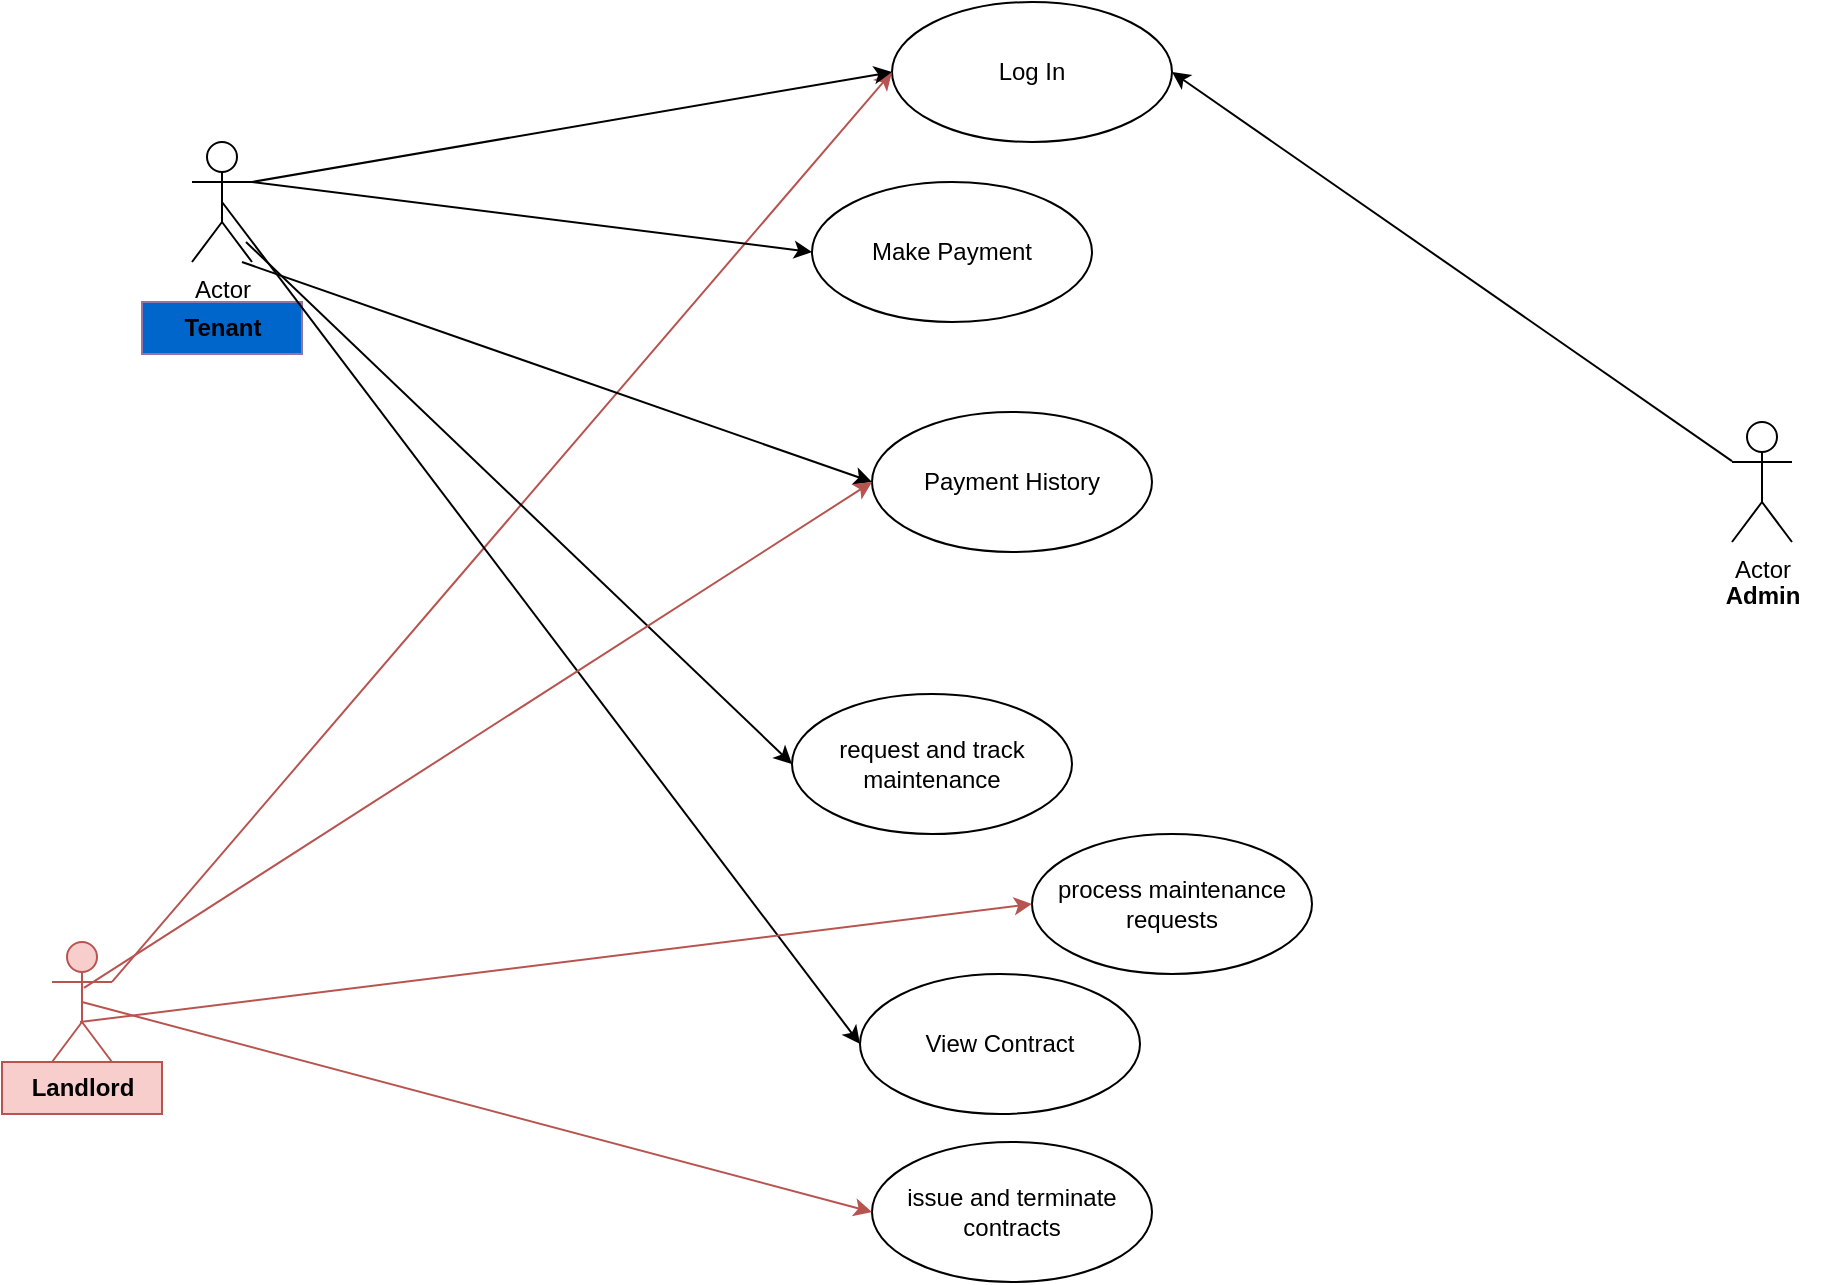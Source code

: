 <mxfile version="22.1.3" type="device">
  <diagram name="Page-1" id="j-ITzhk5yj7DQqKf2uYV">
    <mxGraphModel dx="2213" dy="785" grid="1" gridSize="10" guides="1" tooltips="1" connect="1" arrows="1" fold="1" page="1" pageScale="1" pageWidth="827" pageHeight="1169" math="0" shadow="0">
      <root>
        <mxCell id="0" />
        <mxCell id="1" parent="0" />
        <mxCell id="rZBTtGGST0gbjymnWesP-11" value="Log In" style="ellipse;whiteSpace=wrap;html=1;" vertex="1" parent="1">
          <mxGeometry x="290" y="200" width="140" height="70" as="geometry" />
        </mxCell>
        <mxCell id="rZBTtGGST0gbjymnWesP-13" value="Actor" style="shape=umlActor;verticalLabelPosition=bottom;verticalAlign=top;html=1;fillColor=#f8cecc;strokeColor=#b85450;" vertex="1" parent="1">
          <mxGeometry x="-130" y="670" width="30" height="60" as="geometry" />
        </mxCell>
        <mxCell id="rZBTtGGST0gbjymnWesP-14" value="Landlord" style="text;align=center;fontStyle=1;verticalAlign=middle;spacingLeft=3;spacingRight=3;strokeColor=#b85450;rotatable=0;points=[[0,0.5],[1,0.5]];portConstraint=eastwest;html=1;fillColor=#f8cecc;" vertex="1" parent="1">
          <mxGeometry x="-155" y="730" width="80" height="26" as="geometry" />
        </mxCell>
        <mxCell id="rZBTtGGST0gbjymnWesP-15" value="Tenant" style="text;align=center;fontStyle=1;verticalAlign=middle;spacingLeft=3;spacingRight=3;strokeColor=#9673a6;rotatable=0;points=[[0,0.5],[1,0.5]];portConstraint=eastwest;html=1;fillColor=#0066CC;" vertex="1" parent="1">
          <mxGeometry x="-85" y="350" width="80" height="26" as="geometry" />
        </mxCell>
        <mxCell id="rZBTtGGST0gbjymnWesP-16" value="Actor" style="shape=umlActor;verticalLabelPosition=bottom;verticalAlign=top;html=1;" vertex="1" parent="1">
          <mxGeometry x="-60" y="270" width="30" height="60" as="geometry" />
        </mxCell>
        <mxCell id="rZBTtGGST0gbjymnWesP-19" value="" style="endArrow=classic;html=1;rounded=0;exitX=1;exitY=0.333;exitDx=0;exitDy=0;exitPerimeter=0;entryX=0;entryY=0.5;entryDx=0;entryDy=0;fillColor=#f8cecc;strokeColor=#b85450;" edge="1" parent="1" source="rZBTtGGST0gbjymnWesP-13" target="rZBTtGGST0gbjymnWesP-11">
          <mxGeometry width="50" height="50" relative="1" as="geometry">
            <mxPoint x="410" y="430" as="sourcePoint" />
            <mxPoint x="460" y="380" as="targetPoint" />
          </mxGeometry>
        </mxCell>
        <mxCell id="rZBTtGGST0gbjymnWesP-20" value="Make Payment" style="ellipse;whiteSpace=wrap;html=1;" vertex="1" parent="1">
          <mxGeometry x="250" y="290" width="140" height="70" as="geometry" />
        </mxCell>
        <mxCell id="rZBTtGGST0gbjymnWesP-22" value="" style="endArrow=classic;html=1;rounded=0;exitX=1;exitY=0.333;exitDx=0;exitDy=0;exitPerimeter=0;entryX=0;entryY=0.5;entryDx=0;entryDy=0;" edge="1" parent="1" source="rZBTtGGST0gbjymnWesP-16" target="rZBTtGGST0gbjymnWesP-20">
          <mxGeometry width="50" height="50" relative="1" as="geometry">
            <mxPoint x="130" y="460" as="sourcePoint" />
            <mxPoint x="300" y="245" as="targetPoint" />
          </mxGeometry>
        </mxCell>
        <mxCell id="rZBTtGGST0gbjymnWesP-23" value="" style="endArrow=classic;html=1;rounded=0;exitX=1;exitY=0.333;exitDx=0;exitDy=0;exitPerimeter=0;entryX=0;entryY=0.5;entryDx=0;entryDy=0;" edge="1" parent="1" source="rZBTtGGST0gbjymnWesP-16" target="rZBTtGGST0gbjymnWesP-11">
          <mxGeometry width="50" height="50" relative="1" as="geometry">
            <mxPoint x="130" y="460" as="sourcePoint" />
            <mxPoint x="300" y="245" as="targetPoint" />
          </mxGeometry>
        </mxCell>
        <mxCell id="rZBTtGGST0gbjymnWesP-24" value="Actor" style="shape=umlActor;verticalLabelPosition=bottom;verticalAlign=top;html=1;outlineConnect=0;" vertex="1" parent="1">
          <mxGeometry x="710" y="410" width="30" height="60" as="geometry" />
        </mxCell>
        <mxCell id="rZBTtGGST0gbjymnWesP-25" value="Admin" style="text;align=center;fontStyle=1;verticalAlign=middle;spacingLeft=3;spacingRight=3;strokeColor=none;rotatable=0;points=[[0,0.5],[1,0.5]];portConstraint=eastwest;html=1;" vertex="1" parent="1">
          <mxGeometry x="685" y="484" width="80" height="26" as="geometry" />
        </mxCell>
        <mxCell id="rZBTtGGST0gbjymnWesP-28" value="request and track maintenance" style="ellipse;whiteSpace=wrap;html=1;" vertex="1" parent="1">
          <mxGeometry x="240" y="546" width="140" height="70" as="geometry" />
        </mxCell>
        <mxCell id="rZBTtGGST0gbjymnWesP-29" value="issue and terminate contracts" style="ellipse;whiteSpace=wrap;html=1;" vertex="1" parent="1">
          <mxGeometry x="280" y="770" width="140" height="70" as="geometry" />
        </mxCell>
        <mxCell id="rZBTtGGST0gbjymnWesP-30" value="Payment History" style="ellipse;whiteSpace=wrap;html=1;" vertex="1" parent="1">
          <mxGeometry x="280" y="405" width="140" height="70" as="geometry" />
        </mxCell>
        <mxCell id="rZBTtGGST0gbjymnWesP-31" value="" style="endArrow=classic;html=1;rounded=0;exitX=0.833;exitY=1;exitDx=0;exitDy=0;exitPerimeter=0;entryX=0;entryY=0.5;entryDx=0;entryDy=0;" edge="1" parent="1" source="rZBTtGGST0gbjymnWesP-16" target="rZBTtGGST0gbjymnWesP-30">
          <mxGeometry width="50" height="50" relative="1" as="geometry">
            <mxPoint x="120" y="320" as="sourcePoint" />
            <mxPoint x="295" y="365" as="targetPoint" />
          </mxGeometry>
        </mxCell>
        <mxCell id="rZBTtGGST0gbjymnWesP-33" value="" style="endArrow=classic;html=1;rounded=0;exitX=0.9;exitY=0.833;exitDx=0;exitDy=0;exitPerimeter=0;entryX=0;entryY=0.5;entryDx=0;entryDy=0;" edge="1" parent="1" source="rZBTtGGST0gbjymnWesP-16" target="rZBTtGGST0gbjymnWesP-28">
          <mxGeometry width="50" height="50" relative="1" as="geometry">
            <mxPoint x="120" y="330" as="sourcePoint" />
            <mxPoint x="300" y="425" as="targetPoint" />
          </mxGeometry>
        </mxCell>
        <mxCell id="rZBTtGGST0gbjymnWesP-34" value="" style="endArrow=classic;html=1;rounded=0;entryX=0;entryY=0.5;entryDx=0;entryDy=0;exitX=0.5;exitY=0.5;exitDx=0;exitDy=0;exitPerimeter=0;fillColor=#f8cecc;strokeColor=#b85450;" edge="1" parent="1" source="rZBTtGGST0gbjymnWesP-13" target="rZBTtGGST0gbjymnWesP-29">
          <mxGeometry width="50" height="50" relative="1" as="geometry">
            <mxPoint x="170" y="560" as="sourcePoint" />
            <mxPoint x="348" y="755" as="targetPoint" />
          </mxGeometry>
        </mxCell>
        <mxCell id="rZBTtGGST0gbjymnWesP-35" value="View Contract" style="ellipse;whiteSpace=wrap;html=1;" vertex="1" parent="1">
          <mxGeometry x="274" y="686" width="140" height="70" as="geometry" />
        </mxCell>
        <mxCell id="rZBTtGGST0gbjymnWesP-37" value="" style="endArrow=classic;html=1;rounded=0;entryX=0;entryY=0.5;entryDx=0;entryDy=0;exitX=0.5;exitY=0.5;exitDx=0;exitDy=0;exitPerimeter=0;" edge="1" parent="1" source="rZBTtGGST0gbjymnWesP-16" target="rZBTtGGST0gbjymnWesP-35">
          <mxGeometry width="50" height="50" relative="1" as="geometry">
            <mxPoint x="115" y="470" as="sourcePoint" />
            <mxPoint x="300" y="705" as="targetPoint" />
          </mxGeometry>
        </mxCell>
        <mxCell id="rZBTtGGST0gbjymnWesP-38" value="" style="endArrow=classic;html=1;rounded=0;exitX=0.533;exitY=0.383;exitDx=0;exitDy=0;exitPerimeter=0;entryX=0;entryY=0.5;entryDx=0;entryDy=0;fillColor=#f8cecc;strokeColor=#b85450;" edge="1" parent="1" source="rZBTtGGST0gbjymnWesP-13" target="rZBTtGGST0gbjymnWesP-30">
          <mxGeometry width="50" height="50" relative="1" as="geometry">
            <mxPoint x="130" y="460" as="sourcePoint" />
            <mxPoint x="300" y="245" as="targetPoint" />
          </mxGeometry>
        </mxCell>
        <mxCell id="rZBTtGGST0gbjymnWesP-39" value="process maintenance requests" style="ellipse;whiteSpace=wrap;html=1;" vertex="1" parent="1">
          <mxGeometry x="360" y="616" width="140" height="70" as="geometry" />
        </mxCell>
        <mxCell id="rZBTtGGST0gbjymnWesP-40" value="" style="endArrow=classic;html=1;rounded=0;entryX=0;entryY=0.5;entryDx=0;entryDy=0;exitX=0.467;exitY=0.667;exitDx=0;exitDy=0;exitPerimeter=0;fillColor=#f8cecc;strokeColor=#b85450;" edge="1" parent="1" source="rZBTtGGST0gbjymnWesP-13" target="rZBTtGGST0gbjymnWesP-39">
          <mxGeometry width="50" height="50" relative="1" as="geometry">
            <mxPoint x="115" y="470" as="sourcePoint" />
            <mxPoint x="300" y="745" as="targetPoint" />
          </mxGeometry>
        </mxCell>
        <mxCell id="rZBTtGGST0gbjymnWesP-43" value="" style="endArrow=classic;html=1;rounded=0;entryX=1;entryY=0.5;entryDx=0;entryDy=0;" edge="1" parent="1" source="rZBTtGGST0gbjymnWesP-24" target="rZBTtGGST0gbjymnWesP-11">
          <mxGeometry width="50" height="50" relative="1" as="geometry">
            <mxPoint x="290" y="484" as="sourcePoint" />
            <mxPoint x="669" y="549" as="targetPoint" />
          </mxGeometry>
        </mxCell>
      </root>
    </mxGraphModel>
  </diagram>
</mxfile>
